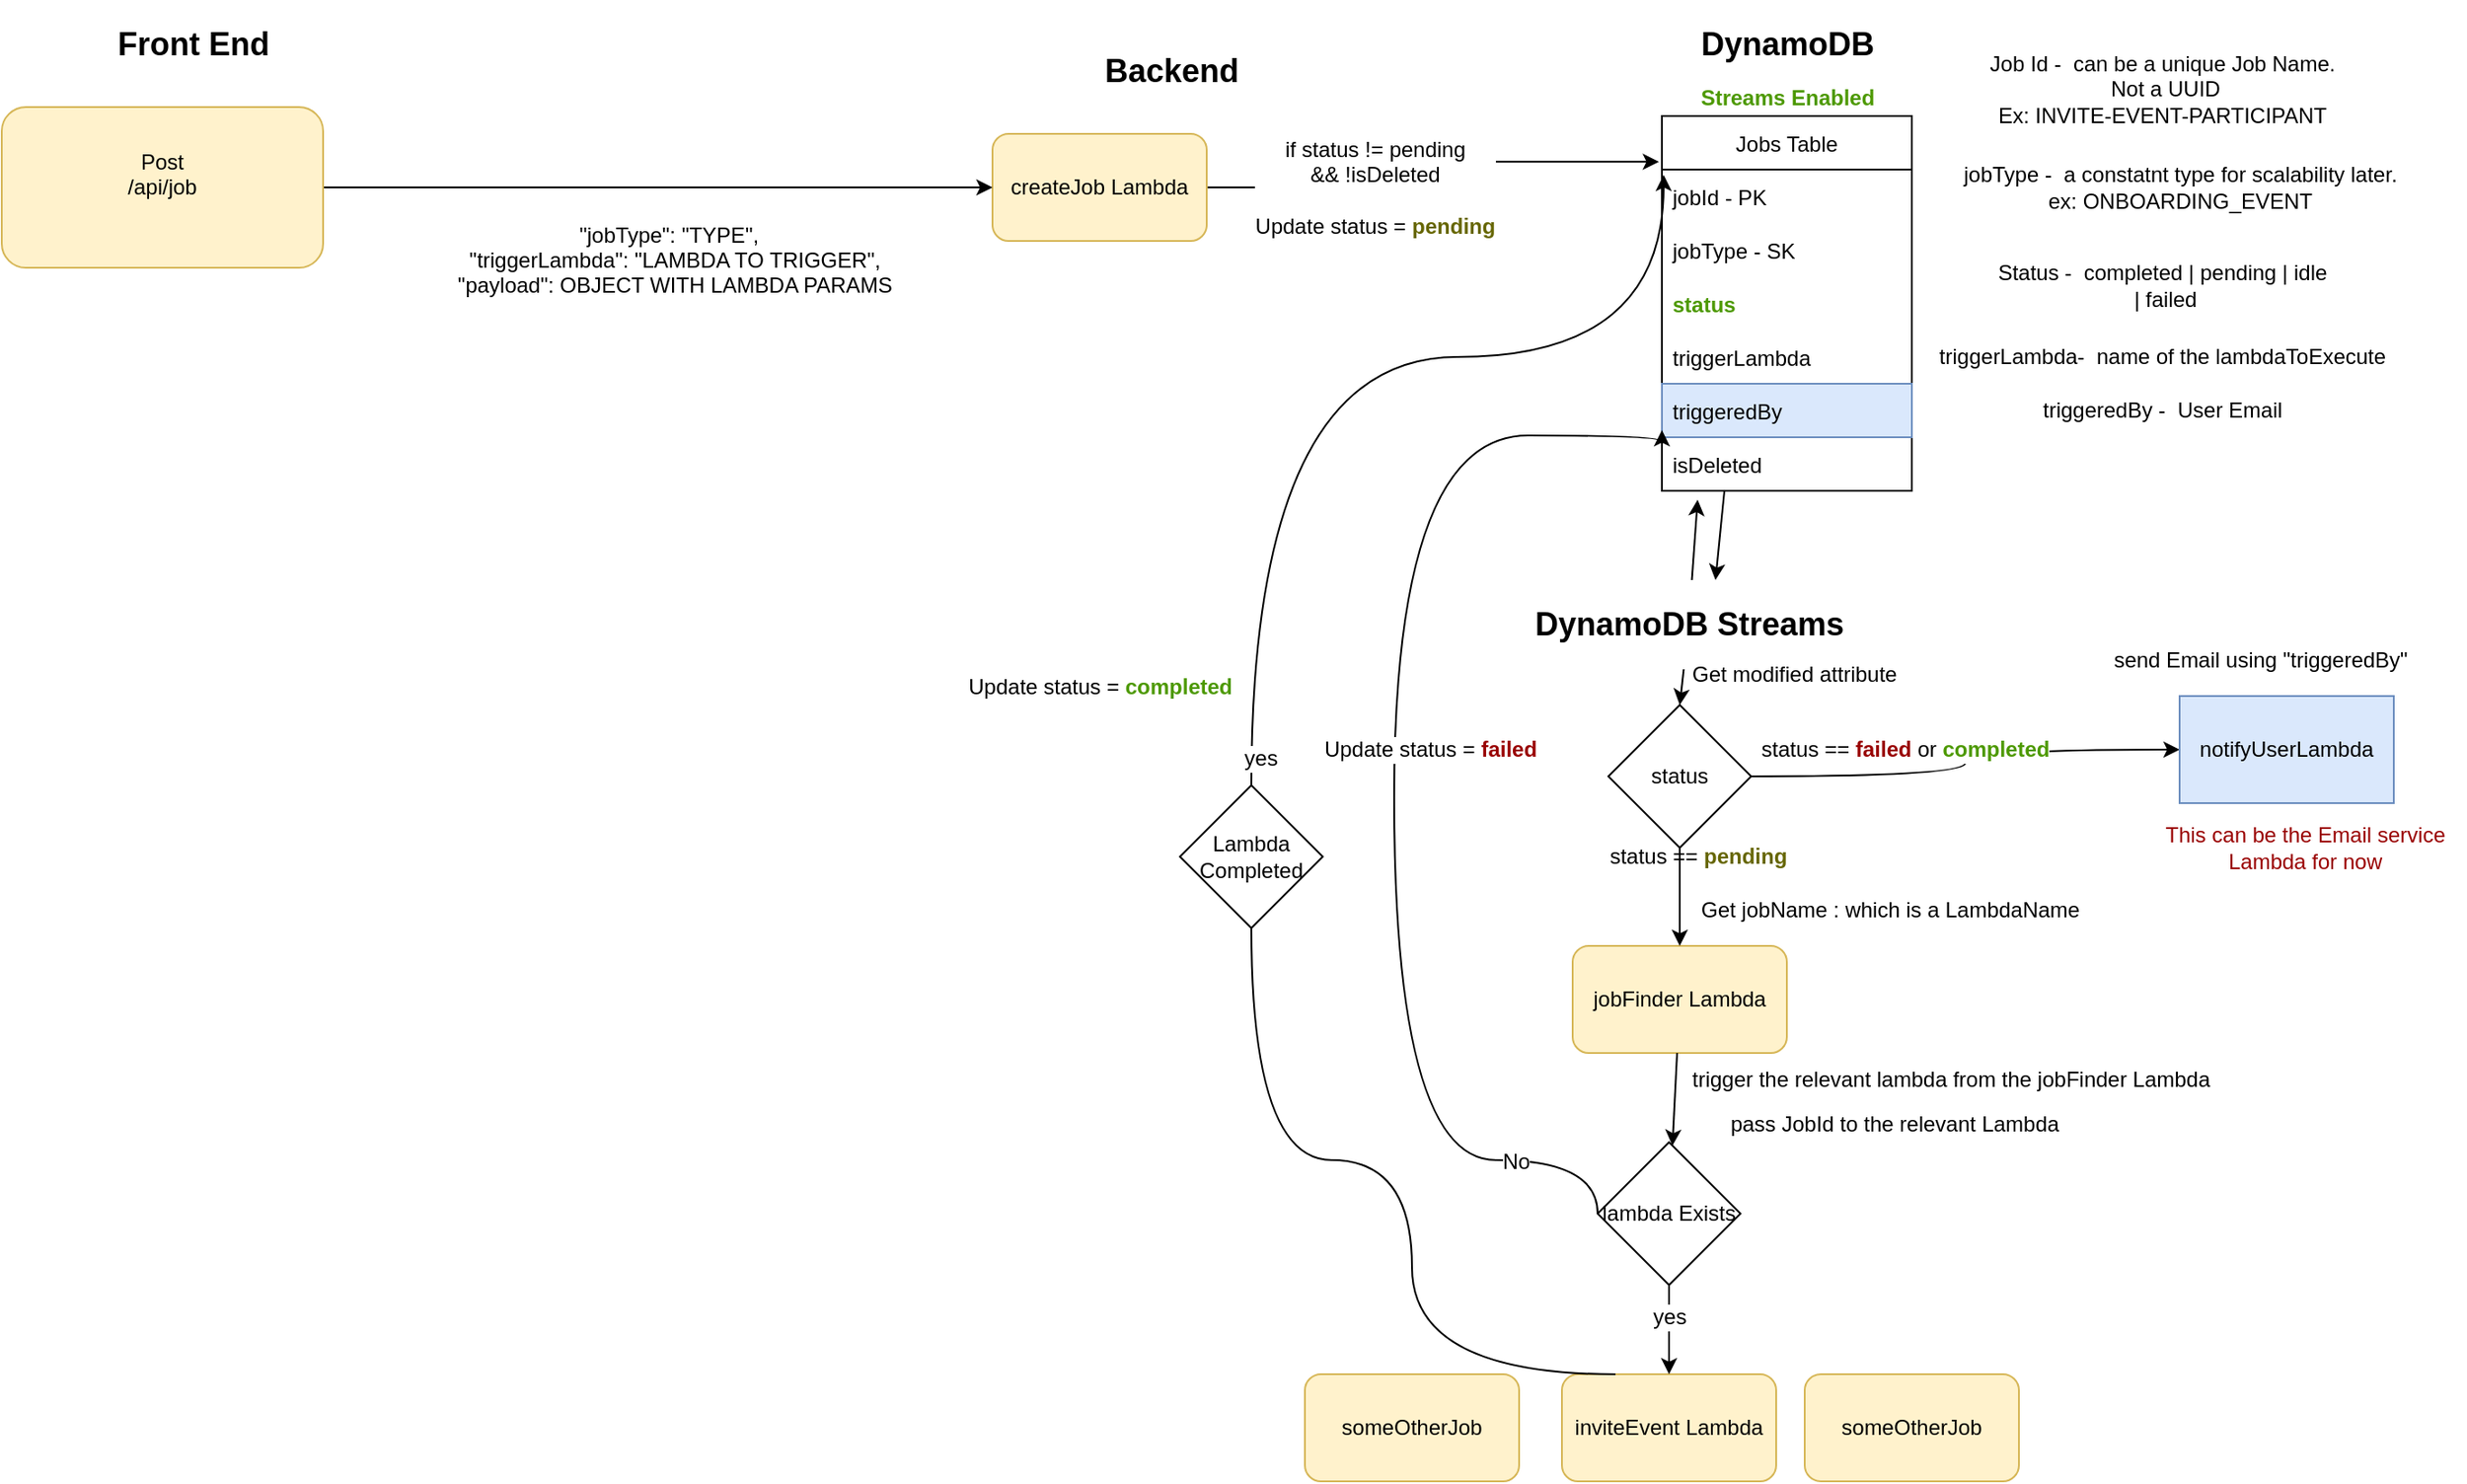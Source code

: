 <mxfile version="17.1.1" type="github">
  <diagram id="C5RBs43oDa-KdzZeNtuy" name="Page-1">
    <mxGraphModel dx="2500" dy="918" grid="1" gridSize="10" guides="1" tooltips="1" connect="1" arrows="1" fold="1" page="1" pageScale="1" pageWidth="827" pageHeight="1169" math="0" shadow="0">
      <root>
        <mxCell id="WIyWlLk6GJQsqaUBKTNV-0" />
        <mxCell id="WIyWlLk6GJQsqaUBKTNV-1" parent="WIyWlLk6GJQsqaUBKTNV-0" />
        <mxCell id="4k0nX1ey7aPG4yUnOb5Q-0" value="&lt;b&gt;&lt;font color=&quot;#4D9900&quot;&gt;Streams Enabled&lt;/font&gt;&lt;/b&gt;" style="text;html=1;align=center;verticalAlign=middle;resizable=0;points=[];autosize=1;strokeColor=none;fillColor=none;" parent="WIyWlLk6GJQsqaUBKTNV-1" vertex="1">
          <mxGeometry x="425" y="65" width="110" height="20" as="geometry" />
        </mxCell>
        <mxCell id="4k0nX1ey7aPG4yUnOb5Q-1" value="Jobs Table" style="swimlane;fontStyle=0;childLayout=stackLayout;horizontal=1;startSize=30;horizontalStack=0;resizeParent=1;resizeParentMax=0;resizeLast=0;collapsible=1;marginBottom=0;" parent="WIyWlLk6GJQsqaUBKTNV-1" vertex="1">
          <mxGeometry x="410" y="85" width="140" height="210" as="geometry" />
        </mxCell>
        <mxCell id="4k0nX1ey7aPG4yUnOb5Q-2" value="jobId - PK" style="text;strokeColor=none;fillColor=none;align=left;verticalAlign=middle;spacingLeft=4;spacingRight=4;overflow=hidden;points=[[0,0.5],[1,0.5]];portConstraint=eastwest;rotatable=0;" parent="4k0nX1ey7aPG4yUnOb5Q-1" vertex="1">
          <mxGeometry y="30" width="140" height="30" as="geometry" />
        </mxCell>
        <mxCell id="4k0nX1ey7aPG4yUnOb5Q-15" value="jobType - SK" style="text;strokeColor=none;fillColor=none;align=left;verticalAlign=middle;spacingLeft=4;spacingRight=4;overflow=hidden;points=[[0,0.5],[1,0.5]];portConstraint=eastwest;rotatable=0;" parent="4k0nX1ey7aPG4yUnOb5Q-1" vertex="1">
          <mxGeometry y="60" width="140" height="30" as="geometry" />
        </mxCell>
        <mxCell id="4k0nX1ey7aPG4yUnOb5Q-16" value="status" style="text;strokeColor=none;fillColor=none;align=left;verticalAlign=middle;spacingLeft=4;spacingRight=4;overflow=hidden;points=[[0,0.5],[1,0.5]];portConstraint=eastwest;rotatable=0;fontColor=#4D9900;fontStyle=1" parent="4k0nX1ey7aPG4yUnOb5Q-1" vertex="1">
          <mxGeometry y="90" width="140" height="30" as="geometry" />
        </mxCell>
        <mxCell id="4k0nX1ey7aPG4yUnOb5Q-31" value="triggerLambda" style="text;strokeColor=none;fillColor=none;align=left;verticalAlign=middle;spacingLeft=4;spacingRight=4;overflow=hidden;points=[[0,0.5],[1,0.5]];portConstraint=eastwest;rotatable=0;" parent="4k0nX1ey7aPG4yUnOb5Q-1" vertex="1">
          <mxGeometry y="120" width="140" height="30" as="geometry" />
        </mxCell>
        <mxCell id="4k0nX1ey7aPG4yUnOb5Q-69" value="triggeredBy" style="text;strokeColor=#6c8ebf;fillColor=#dae8fc;align=left;verticalAlign=middle;spacingLeft=4;spacingRight=4;overflow=hidden;points=[[0,0.5],[1,0.5]];portConstraint=eastwest;rotatable=0;" parent="4k0nX1ey7aPG4yUnOb5Q-1" vertex="1">
          <mxGeometry y="150" width="140" height="30" as="geometry" />
        </mxCell>
        <mxCell id="4k0nX1ey7aPG4yUnOb5Q-27" value="isDeleted" style="text;strokeColor=none;fillColor=none;align=left;verticalAlign=middle;spacingLeft=4;spacingRight=4;overflow=hidden;points=[[0,0.5],[1,0.5]];portConstraint=eastwest;rotatable=0;" parent="4k0nX1ey7aPG4yUnOb5Q-1" vertex="1">
          <mxGeometry y="180" width="140" height="30" as="geometry" />
        </mxCell>
        <mxCell id="4k0nX1ey7aPG4yUnOb5Q-7" value="DynamoDB" style="text;html=1;align=center;verticalAlign=middle;resizable=0;points=[];autosize=1;strokeColor=none;fillColor=none;fontSize=18;fontStyle=1" parent="WIyWlLk6GJQsqaUBKTNV-1" vertex="1">
          <mxGeometry x="425" y="30" width="110" height="30" as="geometry" />
        </mxCell>
        <mxCell id="4k0nX1ey7aPG4yUnOb5Q-8" value="&lt;h1 class=&quot;topictitle&quot; id=&quot;Streams&quot; style=&quot;font-size: 18px;&quot;&gt;DynamoDB Streams&lt;/h1&gt;" style="text;html=1;align=center;verticalAlign=middle;resizable=0;points=[];autosize=1;strokeColor=none;fillColor=none;fontSize=18;" parent="WIyWlLk6GJQsqaUBKTNV-1" vertex="1">
          <mxGeometry x="330" y="345" width="190" height="50" as="geometry" />
        </mxCell>
        <mxCell id="4k0nX1ey7aPG4yUnOb5Q-9" value="&lt;h1 class=&quot;topictitle&quot; id=&quot;Streams&quot; style=&quot;font-size: 18px&quot;&gt;Backend&lt;br&gt;&lt;/h1&gt;" style="text;html=1;align=center;verticalAlign=middle;resizable=0;points=[];autosize=1;strokeColor=none;fillColor=none;fontSize=18;" parent="WIyWlLk6GJQsqaUBKTNV-1" vertex="1">
          <mxGeometry x="90" y="35" width="90" height="50" as="geometry" />
        </mxCell>
        <mxCell id="4k0nX1ey7aPG4yUnOb5Q-19" value="" style="edgeStyle=orthogonalEdgeStyle;rounded=0;orthogonalLoop=1;jettySize=auto;html=1;fontSize=12;entryX=-0.012;entryY=0.122;entryDx=0;entryDy=0;entryPerimeter=0;" parent="WIyWlLk6GJQsqaUBKTNV-1" source="4k0nX1ey7aPG4yUnOb5Q-11" target="4k0nX1ey7aPG4yUnOb5Q-1" edge="1">
          <mxGeometry relative="1" as="geometry">
            <mxPoint x="330" y="130" as="targetPoint" />
          </mxGeometry>
        </mxCell>
        <mxCell id="4k0nX1ey7aPG4yUnOb5Q-24" value="&lt;div&gt;if status != pending &lt;br&gt;&lt;/div&gt;&lt;div&gt;&amp;amp;&amp;amp; !isDeleted&lt;br&gt;&lt;/div&gt;&lt;div&gt;&lt;br&gt;&lt;/div&gt;&lt;div&gt;Update status = &lt;b&gt;&lt;font color=&quot;#666600&quot;&gt;pending&lt;/font&gt;&lt;/b&gt;&lt;br&gt;&lt;/div&gt;" style="edgeLabel;html=1;align=center;verticalAlign=middle;resizable=0;points=[];fontSize=12;" parent="4k0nX1ey7aPG4yUnOb5Q-19" vertex="1" connectable="0">
          <mxGeometry x="-0.385" relative="1" as="geometry">
            <mxPoint x="11" as="offset" />
          </mxGeometry>
        </mxCell>
        <mxCell id="4k0nX1ey7aPG4yUnOb5Q-11" value="createJob Lambda" style="rounded=1;whiteSpace=wrap;html=1;fontSize=12;fillColor=#fff2cc;strokeColor=#d6b656;" parent="WIyWlLk6GJQsqaUBKTNV-1" vertex="1">
          <mxGeometry x="35" y="95" width="120" height="60" as="geometry" />
        </mxCell>
        <mxCell id="4k0nX1ey7aPG4yUnOb5Q-12" value="&lt;div&gt;Job Id -&amp;nbsp; can be a unique Job Name.&lt;/div&gt;&lt;div&gt;&amp;nbsp;Not a UUID&lt;/div&gt;&lt;div&gt;Ex: INVITE-EVENT-PARTICIPANT&lt;br&gt;&lt;/div&gt;" style="text;html=1;align=center;verticalAlign=middle;resizable=0;points=[];autosize=1;strokeColor=none;fillColor=none;fontSize=12;" parent="WIyWlLk6GJQsqaUBKTNV-1" vertex="1">
          <mxGeometry x="585" y="45" width="210" height="50" as="geometry" />
        </mxCell>
        <mxCell id="4k0nX1ey7aPG4yUnOb5Q-13" value="&lt;div&gt;Status -&amp;nbsp; completed | pending | idle&lt;br&gt;&lt;/div&gt;&amp;nbsp;| failed" style="text;html=1;align=center;verticalAlign=middle;resizable=0;points=[];autosize=1;strokeColor=none;fillColor=none;fontSize=12;" parent="WIyWlLk6GJQsqaUBKTNV-1" vertex="1">
          <mxGeometry x="590" y="165" width="200" height="30" as="geometry" />
        </mxCell>
        <mxCell id="4k0nX1ey7aPG4yUnOb5Q-17" value="&lt;div&gt;jobType -&amp;nbsp; a constatnt type for scalability later.&lt;/div&gt;&lt;div&gt;ex: ONBOARDING_EVENT &lt;br&gt;&lt;/div&gt;" style="text;html=1;align=center;verticalAlign=middle;resizable=0;points=[];autosize=1;strokeColor=none;fillColor=none;fontSize=12;" parent="WIyWlLk6GJQsqaUBKTNV-1" vertex="1">
          <mxGeometry x="570" y="110" width="260" height="30" as="geometry" />
        </mxCell>
        <mxCell id="4k0nX1ey7aPG4yUnOb5Q-25" value="" style="endArrow=classic;html=1;rounded=0;fontSize=12;" parent="WIyWlLk6GJQsqaUBKTNV-1" source="4k0nX1ey7aPG4yUnOb5Q-8" edge="1">
          <mxGeometry width="50" height="50" relative="1" as="geometry">
            <mxPoint x="410" y="330" as="sourcePoint" />
            <mxPoint x="430" y="300" as="targetPoint" />
          </mxGeometry>
        </mxCell>
        <mxCell id="4k0nX1ey7aPG4yUnOb5Q-26" value="" style="endArrow=classic;html=1;rounded=0;fontSize=12;exitX=0.25;exitY=1;exitDx=0;exitDy=0;entryX=0.579;entryY=0;entryDx=0;entryDy=0;entryPerimeter=0;" parent="WIyWlLk6GJQsqaUBKTNV-1" source="4k0nX1ey7aPG4yUnOb5Q-1" target="4k0nX1ey7aPG4yUnOb5Q-8" edge="1">
          <mxGeometry width="50" height="50" relative="1" as="geometry">
            <mxPoint x="480" y="340" as="sourcePoint" />
            <mxPoint x="530" y="290" as="targetPoint" />
          </mxGeometry>
        </mxCell>
        <mxCell id="4k0nX1ey7aPG4yUnOb5Q-28" value="Get modified attribute&lt;br&gt;&amp;nbsp;" style="text;html=1;align=left;verticalAlign=middle;resizable=0;points=[];autosize=1;strokeColor=none;fillColor=none;fontSize=12;" parent="WIyWlLk6GJQsqaUBKTNV-1" vertex="1">
          <mxGeometry x="425" y="390" width="130" height="30" as="geometry" />
        </mxCell>
        <mxCell id="4k0nX1ey7aPG4yUnOb5Q-29" value="jobFinder Lambda" style="rounded=1;whiteSpace=wrap;html=1;fontSize=12;fillColor=#fff2cc;strokeColor=#d6b656;" parent="WIyWlLk6GJQsqaUBKTNV-1" vertex="1">
          <mxGeometry x="360" y="550" width="120" height="60" as="geometry" />
        </mxCell>
        <mxCell id="4k0nX1ey7aPG4yUnOb5Q-30" value="" style="endArrow=classic;html=1;rounded=0;fontSize=12;entryX=0.5;entryY=0;entryDx=0;entryDy=0;" parent="WIyWlLk6GJQsqaUBKTNV-1" source="4k0nX1ey7aPG4yUnOb5Q-8" target="4k0nX1ey7aPG4yUnOb5Q-58" edge="1">
          <mxGeometry width="50" height="50" relative="1" as="geometry">
            <mxPoint x="410" y="380" as="sourcePoint" />
            <mxPoint x="460" y="330" as="targetPoint" />
          </mxGeometry>
        </mxCell>
        <mxCell id="4k0nX1ey7aPG4yUnOb5Q-32" value="&lt;div&gt;triggerLambda-&amp;nbsp; name of the lambdaToExecute&lt;br&gt;&lt;/div&gt;" style="text;html=1;align=center;verticalAlign=middle;resizable=0;points=[];autosize=1;strokeColor=none;fillColor=none;fontSize=12;" parent="WIyWlLk6GJQsqaUBKTNV-1" vertex="1">
          <mxGeometry x="555" y="210" width="270" height="20" as="geometry" />
        </mxCell>
        <mxCell id="4k0nX1ey7aPG4yUnOb5Q-33" value="&lt;div&gt;Get jobName : which is a LambdaName&lt;br&gt;&lt;/div&gt;" style="text;html=1;align=left;verticalAlign=middle;resizable=0;points=[];autosize=1;strokeColor=none;fillColor=none;fontSize=12;" parent="WIyWlLk6GJQsqaUBKTNV-1" vertex="1">
          <mxGeometry x="430" y="520" width="240" height="20" as="geometry" />
        </mxCell>
        <mxCell id="4k0nX1ey7aPG4yUnOb5Q-34" value="inviteEvent Lambda" style="rounded=1;whiteSpace=wrap;html=1;fontSize=12;fillColor=#fff2cc;strokeColor=#d6b656;" parent="WIyWlLk6GJQsqaUBKTNV-1" vertex="1">
          <mxGeometry x="354" y="790" width="120" height="60" as="geometry" />
        </mxCell>
        <mxCell id="4k0nX1ey7aPG4yUnOb5Q-35" value="" style="endArrow=classic;html=1;rounded=0;fontSize=12;" parent="WIyWlLk6GJQsqaUBKTNV-1" source="4k0nX1ey7aPG4yUnOb5Q-29" target="4k0nX1ey7aPG4yUnOb5Q-46" edge="1">
          <mxGeometry width="50" height="50" relative="1" as="geometry">
            <mxPoint x="440" y="620" as="sourcePoint" />
            <mxPoint x="416.444" y="510" as="targetPoint" />
          </mxGeometry>
        </mxCell>
        <mxCell id="4k0nX1ey7aPG4yUnOb5Q-36" value="trigger the relevant lambda from the jobFinder Lambda" style="text;html=1;align=left;verticalAlign=middle;resizable=0;points=[];autosize=1;strokeColor=none;fillColor=none;fontSize=12;" parent="WIyWlLk6GJQsqaUBKTNV-1" vertex="1">
          <mxGeometry x="425" y="615" width="310" height="20" as="geometry" />
        </mxCell>
        <mxCell id="4k0nX1ey7aPG4yUnOb5Q-37" value="someOtherJob" style="rounded=1;whiteSpace=wrap;html=1;fontSize=12;fillColor=#fff2cc;strokeColor=#d6b656;" parent="WIyWlLk6GJQsqaUBKTNV-1" vertex="1">
          <mxGeometry x="210" y="790" width="120" height="60" as="geometry" />
        </mxCell>
        <mxCell id="4k0nX1ey7aPG4yUnOb5Q-38" value="someOtherJob" style="rounded=1;whiteSpace=wrap;html=1;fontSize=12;fillColor=#fff2cc;strokeColor=#d6b656;" parent="WIyWlLk6GJQsqaUBKTNV-1" vertex="1">
          <mxGeometry x="490" y="790" width="120" height="60" as="geometry" />
        </mxCell>
        <mxCell id="4k0nX1ey7aPG4yUnOb5Q-41" value="" style="endArrow=classic;html=1;rounded=0;fontSize=12;exitX=0.5;exitY=0;exitDx=0;exitDy=0;edgeStyle=orthogonalEdgeStyle;curved=1;entryX=0.007;entryY=0.1;entryDx=0;entryDy=0;entryPerimeter=0;startArrow=none;" parent="WIyWlLk6GJQsqaUBKTNV-1" source="4k0nX1ey7aPG4yUnOb5Q-42" target="4k0nX1ey7aPG4yUnOb5Q-2" edge="1">
          <mxGeometry width="50" height="50" relative="1" as="geometry">
            <mxPoint x="360" y="720" as="sourcePoint" />
            <mxPoint x="110" y="320" as="targetPoint" />
            <Array as="points">
              <mxPoint x="180" y="220" />
              <mxPoint x="411" y="220" />
            </Array>
          </mxGeometry>
        </mxCell>
        <mxCell id="4k0nX1ey7aPG4yUnOb5Q-44" value="yes" style="edgeLabel;html=1;align=center;verticalAlign=middle;resizable=0;points=[];fontSize=12;" parent="4k0nX1ey7aPG4yUnOb5Q-41" vertex="1" connectable="0">
          <mxGeometry x="-0.948" y="-5" relative="1" as="geometry">
            <mxPoint as="offset" />
          </mxGeometry>
        </mxCell>
        <mxCell id="4k0nX1ey7aPG4yUnOb5Q-42" value="&lt;div&gt;Lambda&lt;/div&gt;&lt;div&gt;Completed&lt;br&gt;&lt;/div&gt;" style="rhombus;whiteSpace=wrap;html=1;fontSize=12;" parent="WIyWlLk6GJQsqaUBKTNV-1" vertex="1">
          <mxGeometry x="140" y="460" width="80" height="80" as="geometry" />
        </mxCell>
        <mxCell id="4k0nX1ey7aPG4yUnOb5Q-43" value="" style="endArrow=none;html=1;rounded=0;fontSize=12;exitX=0.25;exitY=0;exitDx=0;exitDy=0;edgeStyle=orthogonalEdgeStyle;curved=1;" parent="WIyWlLk6GJQsqaUBKTNV-1" source="4k0nX1ey7aPG4yUnOb5Q-34" edge="1">
          <mxGeometry width="50" height="50" relative="1" as="geometry">
            <mxPoint x="384" y="700" as="sourcePoint" />
            <mxPoint x="180" y="540" as="targetPoint" />
            <Array as="points">
              <mxPoint x="270" y="790" />
              <mxPoint x="270" y="670" />
              <mxPoint x="180" y="670" />
            </Array>
          </mxGeometry>
        </mxCell>
        <mxCell id="4k0nX1ey7aPG4yUnOb5Q-45" value="pass JobId to the relevant Lambda" style="text;html=1;align=center;verticalAlign=middle;resizable=0;points=[];autosize=1;strokeColor=none;fillColor=none;fontSize=12;" parent="WIyWlLk6GJQsqaUBKTNV-1" vertex="1">
          <mxGeometry x="440" y="640" width="200" height="20" as="geometry" />
        </mxCell>
        <mxCell id="4k0nX1ey7aPG4yUnOb5Q-47" value="" style="edgeStyle=orthogonalEdgeStyle;curved=1;rounded=0;orthogonalLoop=1;jettySize=auto;html=1;fontSize=12;" parent="WIyWlLk6GJQsqaUBKTNV-1" source="4k0nX1ey7aPG4yUnOb5Q-46" target="4k0nX1ey7aPG4yUnOb5Q-34" edge="1">
          <mxGeometry relative="1" as="geometry" />
        </mxCell>
        <mxCell id="4k0nX1ey7aPG4yUnOb5Q-48" value="yes" style="edgeLabel;html=1;align=center;verticalAlign=middle;resizable=0;points=[];fontSize=12;" parent="4k0nX1ey7aPG4yUnOb5Q-47" vertex="1" connectable="0">
          <mxGeometry x="-0.275" relative="1" as="geometry">
            <mxPoint as="offset" />
          </mxGeometry>
        </mxCell>
        <mxCell id="4k0nX1ey7aPG4yUnOb5Q-51" value="" style="edgeStyle=orthogonalEdgeStyle;curved=1;rounded=0;orthogonalLoop=1;jettySize=auto;html=1;fontSize=12;entryX=0;entryY=-0.133;entryDx=0;entryDy=0;entryPerimeter=0;exitX=0;exitY=0.5;exitDx=0;exitDy=0;" parent="WIyWlLk6GJQsqaUBKTNV-1" source="4k0nX1ey7aPG4yUnOb5Q-46" target="4k0nX1ey7aPG4yUnOb5Q-27" edge="1">
          <mxGeometry relative="1" as="geometry">
            <mxPoint x="534" y="670" as="targetPoint" />
            <Array as="points">
              <mxPoint x="374" y="670" />
              <mxPoint x="260" y="670" />
              <mxPoint x="260" y="264" />
              <mxPoint x="410" y="264" />
            </Array>
          </mxGeometry>
        </mxCell>
        <mxCell id="4k0nX1ey7aPG4yUnOb5Q-52" value="No" style="edgeLabel;html=1;align=center;verticalAlign=middle;resizable=0;points=[];fontSize=12;" parent="4k0nX1ey7aPG4yUnOb5Q-51" vertex="1" connectable="0">
          <mxGeometry x="-0.917" y="2" relative="1" as="geometry">
            <mxPoint x="-44" as="offset" />
          </mxGeometry>
        </mxCell>
        <mxCell id="4k0nX1ey7aPG4yUnOb5Q-57" value="Update status = &lt;b&gt;&lt;font color=&quot;#990000&quot;&gt;failed&lt;/font&gt;&lt;/b&gt;" style="edgeLabel;html=1;align=center;verticalAlign=middle;resizable=0;points=[];fontSize=12;" parent="4k0nX1ey7aPG4yUnOb5Q-51" vertex="1" connectable="0">
          <mxGeometry x="-0.024" y="-1" relative="1" as="geometry">
            <mxPoint x="19" y="-31" as="offset" />
          </mxGeometry>
        </mxCell>
        <mxCell id="4k0nX1ey7aPG4yUnOb5Q-46" value="lambda Exists" style="rhombus;whiteSpace=wrap;html=1;fontSize=12;" parent="WIyWlLk6GJQsqaUBKTNV-1" vertex="1">
          <mxGeometry x="374" y="660" width="80" height="80" as="geometry" />
        </mxCell>
        <mxCell id="4k0nX1ey7aPG4yUnOb5Q-56" value="Update status = &lt;font color=&quot;#4D9900&quot;&gt;&lt;b&gt;completed&lt;/b&gt;&lt;/font&gt;" style="text;html=1;align=center;verticalAlign=middle;resizable=0;points=[];autosize=1;strokeColor=none;fillColor=none;fontSize=12;" parent="WIyWlLk6GJQsqaUBKTNV-1" vertex="1">
          <mxGeometry x="10" y="395" width="170" height="20" as="geometry" />
        </mxCell>
        <mxCell id="4k0nX1ey7aPG4yUnOb5Q-59" value="" style="edgeStyle=orthogonalEdgeStyle;curved=1;rounded=0;orthogonalLoop=1;jettySize=auto;html=1;fontSize=12;" parent="WIyWlLk6GJQsqaUBKTNV-1" source="4k0nX1ey7aPG4yUnOb5Q-58" target="4k0nX1ey7aPG4yUnOb5Q-29" edge="1">
          <mxGeometry relative="1" as="geometry">
            <Array as="points">
              <mxPoint x="420" y="490" />
              <mxPoint x="420" y="490" />
            </Array>
          </mxGeometry>
        </mxCell>
        <mxCell id="4k0nX1ey7aPG4yUnOb5Q-66" value="" style="edgeStyle=orthogonalEdgeStyle;curved=1;rounded=0;orthogonalLoop=1;jettySize=auto;html=1;fontSize=12;entryX=0;entryY=0.5;entryDx=0;entryDy=0;" parent="WIyWlLk6GJQsqaUBKTNV-1" source="4k0nX1ey7aPG4yUnOb5Q-58" target="4k0nX1ey7aPG4yUnOb5Q-64" edge="1">
          <mxGeometry relative="1" as="geometry">
            <mxPoint x="540" y="435" as="targetPoint" />
          </mxGeometry>
        </mxCell>
        <mxCell id="4k0nX1ey7aPG4yUnOb5Q-67" value="status == &lt;b&gt;&lt;font color=&quot;#990000&quot;&gt;failed &lt;/font&gt;&lt;/b&gt;or &lt;b&gt;&lt;font color=&quot;#4D9900&quot;&gt;completed&lt;/font&gt;&lt;/b&gt;" style="edgeLabel;html=1;align=center;verticalAlign=middle;resizable=0;points=[];fontSize=12;" parent="4k0nX1ey7aPG4yUnOb5Q-66" vertex="1" connectable="0">
          <mxGeometry x="-0.636" y="4" relative="1" as="geometry">
            <mxPoint x="39" y="-11" as="offset" />
          </mxGeometry>
        </mxCell>
        <mxCell id="4k0nX1ey7aPG4yUnOb5Q-58" value="status" style="rhombus;whiteSpace=wrap;html=1;fontSize=12;" parent="WIyWlLk6GJQsqaUBKTNV-1" vertex="1">
          <mxGeometry x="380" y="415" width="80" height="80" as="geometry" />
        </mxCell>
        <mxCell id="4k0nX1ey7aPG4yUnOb5Q-63" value="status == &lt;b&gt;&lt;font color=&quot;#666600&quot;&gt;pending&lt;/font&gt;&lt;/b&gt;" style="text;html=1;align=center;verticalAlign=middle;resizable=0;points=[];autosize=1;strokeColor=none;fillColor=none;fontSize=12;" parent="WIyWlLk6GJQsqaUBKTNV-1" vertex="1">
          <mxGeometry x="375" y="490" width="110" height="20" as="geometry" />
        </mxCell>
        <mxCell id="4k0nX1ey7aPG4yUnOb5Q-64" value="notifyUserLambda" style="rounded=0;whiteSpace=wrap;html=1;fontSize=12;fillColor=#dae8fc;strokeColor=#6c8ebf;" parent="WIyWlLk6GJQsqaUBKTNV-1" vertex="1">
          <mxGeometry x="700" y="410" width="120" height="60" as="geometry" />
        </mxCell>
        <mxCell id="4k0nX1ey7aPG4yUnOb5Q-70" value="triggeredBy -&amp;nbsp; User Email" style="text;html=1;align=center;verticalAlign=middle;resizable=0;points=[];autosize=1;strokeColor=none;fillColor=none;fontSize=12;" parent="WIyWlLk6GJQsqaUBKTNV-1" vertex="1">
          <mxGeometry x="615" y="240" width="150" height="20" as="geometry" />
        </mxCell>
        <mxCell id="4k0nX1ey7aPG4yUnOb5Q-71" value="send Email using &quot;triggeredBy&quot;" style="text;html=1;align=center;verticalAlign=middle;resizable=0;points=[];autosize=1;strokeColor=none;fillColor=none;fontSize=12;" parent="WIyWlLk6GJQsqaUBKTNV-1" vertex="1">
          <mxGeometry x="650" y="380" width="190" height="20" as="geometry" />
        </mxCell>
        <mxCell id="4k0nX1ey7aPG4yUnOb5Q-75" value="&lt;div&gt;This can be the Email service &lt;br&gt;&lt;/div&gt;&lt;div&gt;Lambda for now&lt;br&gt;&lt;/div&gt;" style="text;html=1;align=center;verticalAlign=middle;resizable=0;points=[];autosize=1;strokeColor=none;fillColor=none;fontSize=12;fontColor=#990000;" parent="WIyWlLk6GJQsqaUBKTNV-1" vertex="1">
          <mxGeometry x="680" y="480" width="180" height="30" as="geometry" />
        </mxCell>
        <mxCell id="ukAZvJLkasrauwQrZJjI-3" value="" style="edgeStyle=orthogonalEdgeStyle;rounded=0;orthogonalLoop=1;jettySize=auto;html=1;" edge="1" parent="WIyWlLk6GJQsqaUBKTNV-1" source="ukAZvJLkasrauwQrZJjI-0" target="4k0nX1ey7aPG4yUnOb5Q-11">
          <mxGeometry relative="1" as="geometry">
            <mxPoint x="40" y="115" as="targetPoint" />
          </mxGeometry>
        </mxCell>
        <mxCell id="ukAZvJLkasrauwQrZJjI-0" value="&lt;div&gt;Post&lt;/div&gt;&lt;div&gt;/api/job&lt;/div&gt;&lt;div&gt;&amp;nbsp; &lt;br&gt;&lt;/div&gt;" style="rounded=1;whiteSpace=wrap;html=1;fontSize=12;fillColor=#fff2cc;strokeColor=#d6b656;" vertex="1" parent="WIyWlLk6GJQsqaUBKTNV-1">
          <mxGeometry x="-520" y="80" width="180" height="90" as="geometry" />
        </mxCell>
        <mxCell id="ukAZvJLkasrauwQrZJjI-1" value="&lt;h1 class=&quot;topictitle&quot; id=&quot;Streams&quot; style=&quot;font-size: 18px&quot;&gt;Front End&lt;br&gt;&lt;/h1&gt;" style="text;html=1;align=center;verticalAlign=middle;resizable=0;points=[];autosize=1;strokeColor=none;fillColor=none;fontSize=18;" vertex="1" parent="WIyWlLk6GJQsqaUBKTNV-1">
          <mxGeometry x="-463" y="20" width="100" height="50" as="geometry" />
        </mxCell>
        <mxCell id="ukAZvJLkasrauwQrZJjI-5" value="&amp;nbsp; &quot;jobType&quot;: &quot;TYPE&quot;,&lt;br&gt;&amp;nbsp;&amp;nbsp;&amp;nbsp; &quot;triggerLambda&quot;: &quot;LAMBDA TO TRIGGER&quot;,&lt;br&gt;&amp;nbsp;&amp;nbsp;&amp;nbsp; &quot;payload&quot;: OBJECT WITH LAMBDA PARAMS&lt;br&gt;&lt;div&gt;&lt;br&gt;&lt;br&gt;&lt;/div&gt;" style="text;html=1;align=center;verticalAlign=middle;resizable=0;points=[];autosize=1;strokeColor=none;fillColor=none;fontSize=12;" vertex="1" parent="WIyWlLk6GJQsqaUBKTNV-1">
          <mxGeometry x="-280" y="140" width="260" height="80" as="geometry" />
        </mxCell>
      </root>
    </mxGraphModel>
  </diagram>
</mxfile>
